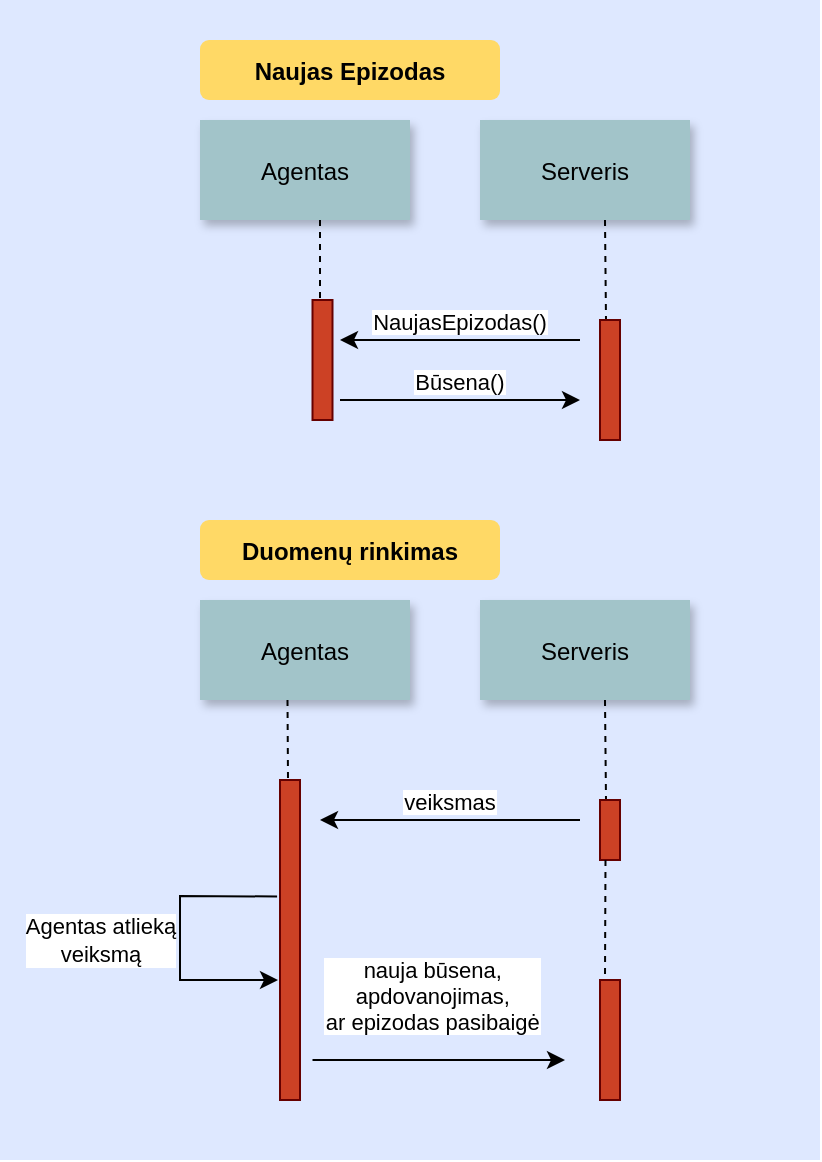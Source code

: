 <mxfile version="14.1.8" type="device"><diagram name="Page-1" id="9361dd3d-8414-5efd-6122-117bd74ce7a7"><mxGraphModel dx="302" dy="668" grid="1" gridSize="10" guides="1" tooltips="1" connect="1" arrows="1" fold="1" page="0" pageScale="1.5" pageWidth="826" pageHeight="1169" background="#ffffff" math="0" shadow="0"><root><mxCell id="0"/><mxCell id="1" parent="0"/><mxCell id="9BXOFea_jwNsVlJ3g0wG-109" value="" style="fillColor=#DEE8FF;strokeColor=none" parent="1" vertex="1"><mxGeometry x="40" y="-400" width="410" height="580" as="geometry"/></mxCell><mxCell id="9BXOFea_jwNsVlJ3g0wG-89" value="Naujas Epizodas" style="rounded=1;fontStyle=1;fillColor=#FFD966;strokeColor=none" parent="1" vertex="1"><mxGeometry x="140" y="-380" width="150" height="30" as="geometry"/></mxCell><mxCell id="9BXOFea_jwNsVlJ3g0wG-91" value="Agentas" style="shadow=1;fillColor=#A2C4C9;strokeColor=none" parent="1" vertex="1"><mxGeometry x="140" y="-340" width="105" height="50" as="geometry"/></mxCell><mxCell id="9BXOFea_jwNsVlJ3g0wG-92" value="Serveris" style="shadow=1;fillColor=#A2C4C9;strokeColor=none" parent="1" vertex="1"><mxGeometry x="280" y="-340" width="105" height="50" as="geometry"/></mxCell><mxCell id="9BXOFea_jwNsVlJ3g0wG-93" value="" style="edgeStyle=none;endArrow=none;dashed=1" parent="1" edge="1"><mxGeometry x="267.335" y="-235" width="100" height="100" as="geometry"><mxPoint x="342.5" y="-290" as="sourcePoint"/><mxPoint x="343" y="-240" as="targetPoint"/></mxGeometry></mxCell><mxCell id="9BXOFea_jwNsVlJ3g0wG-94" value="" style="edgeStyle=elbowEdgeStyle;elbow=horizontal;endArrow=none;dashed=1" parent="1" edge="1"><mxGeometry x="225.0" y="-90" width="100" height="100" as="geometry"><mxPoint x="200" y="-290" as="sourcePoint"/><mxPoint x="200" y="-250" as="targetPoint"/></mxGeometry></mxCell><mxCell id="9BXOFea_jwNsVlJ3g0wG-95" value="" style="fillColor=#CC4125;strokeColor=#660000" parent="1" vertex="1"><mxGeometry x="196.25" y="-250" width="10" height="60" as="geometry"/></mxCell><mxCell id="9BXOFea_jwNsVlJ3g0wG-96" value="" style="fillColor=#CC4125;strokeColor=#660000" parent="1" vertex="1"><mxGeometry x="340" y="-240" width="10" height="60" as="geometry"/></mxCell><mxCell id="9BXOFea_jwNsVlJ3g0wG-98" value="NaujasEpizodas()" style="edgeStyle=none;verticalLabelPosition=top;verticalAlign=bottom;" parent="1" edge="1"><mxGeometry x="222.5" y="-287.84" width="100" height="100" as="geometry"><mxPoint x="330" y="-230" as="sourcePoint"/><mxPoint x="210" y="-230" as="targetPoint"/></mxGeometry></mxCell><mxCell id="9BXOFea_jwNsVlJ3g0wG-99" value="Būsena()" style="edgeStyle=none;verticalLabelPosition=top;verticalAlign=bottom;" parent="1" edge="1"><mxGeometry x="235" y="-258.04" width="100" height="100" as="geometry"><mxPoint x="210" y="-200" as="sourcePoint"/><mxPoint x="330" y="-200" as="targetPoint"/></mxGeometry></mxCell><mxCell id="9BXOFea_jwNsVlJ3g0wG-100" value="Duomenų rinkimas" style="rounded=1;fontStyle=1;fillColor=#FFD966;strokeColor=none" parent="1" vertex="1"><mxGeometry x="140" y="-140" width="150" height="30" as="geometry"/></mxCell><mxCell id="9BXOFea_jwNsVlJ3g0wG-101" value="Agentas" style="shadow=1;fillColor=#A2C4C9;strokeColor=none" parent="1" vertex="1"><mxGeometry x="140" y="-100" width="105" height="50" as="geometry"/></mxCell><mxCell id="9BXOFea_jwNsVlJ3g0wG-102" value="Serveris" style="shadow=1;fillColor=#A2C4C9;strokeColor=none" parent="1" vertex="1"><mxGeometry x="280" y="-100" width="105" height="50" as="geometry"/></mxCell><mxCell id="9BXOFea_jwNsVlJ3g0wG-103" value="" style="edgeStyle=none;endArrow=none;dashed=1" parent="1" edge="1"><mxGeometry x="267.335" y="5" width="100" height="100" as="geometry"><mxPoint x="342.5" y="-50" as="sourcePoint"/><mxPoint x="343" as="targetPoint"/></mxGeometry></mxCell><mxCell id="9BXOFea_jwNsVlJ3g0wG-104" value="" style="edgeStyle=elbowEdgeStyle;elbow=horizontal;endArrow=none;dashed=1" parent="1" edge="1"><mxGeometry x="208.75" y="150" width="100" height="100" as="geometry"><mxPoint x="183.75" y="-50" as="sourcePoint"/><mxPoint x="183.75" y="-10" as="targetPoint"/></mxGeometry></mxCell><mxCell id="9BXOFea_jwNsVlJ3g0wG-105" value="" style="fillColor=#CC4125;strokeColor=#660000" parent="1" vertex="1"><mxGeometry x="180" y="-10" width="10" height="160" as="geometry"/></mxCell><mxCell id="9BXOFea_jwNsVlJ3g0wG-106" value="" style="fillColor=#CC4125;strokeColor=#660000" parent="1" vertex="1"><mxGeometry x="340" width="10" height="30" as="geometry"/></mxCell><mxCell id="9BXOFea_jwNsVlJ3g0wG-107" value="veiksmas" style="edgeStyle=none;verticalLabelPosition=top;verticalAlign=bottom;" parent="1" edge="1"><mxGeometry x="222.5" y="-47.84" width="100" height="100" as="geometry"><mxPoint x="330" y="10" as="sourcePoint"/><mxPoint x="200" y="10" as="targetPoint"/></mxGeometry></mxCell><mxCell id="9BXOFea_jwNsVlJ3g0wG-108" value="nauja būsena, &#10;apdovanojimas, &#10;ar epizodas pasibaigė" style="edgeStyle=none;verticalLabelPosition=top;verticalAlign=bottom;" parent="1" edge="1"><mxGeometry x="-3.75" y="40" width="100" height="100" as="geometry"><mxPoint x="196.25" y="130" as="sourcePoint"/><mxPoint x="322.5" y="130" as="targetPoint"/><mxPoint x="-3" y="-10" as="offset"/></mxGeometry></mxCell><mxCell id="9BXOFea_jwNsVlJ3g0wG-112" value="" style="fillColor=#CC4125;strokeColor=#660000" parent="1" vertex="1"><mxGeometry x="340" y="90" width="10" height="60" as="geometry"/></mxCell><mxCell id="9BXOFea_jwNsVlJ3g0wG-117" value="" style="endArrow=none;html=1;entryX=-0.145;entryY=0.364;entryDx=0;entryDy=0;entryPerimeter=0;rounded=0;endFill=0;startArrow=classic;startFill=1;labelBorderColor=none;" parent="1" target="9BXOFea_jwNsVlJ3g0wG-105" edge="1"><mxGeometry width="50" height="50" relative="1" as="geometry"><mxPoint x="179" y="90" as="sourcePoint"/><mxPoint x="150" y="45" as="targetPoint"/><Array as="points"><mxPoint x="130" y="90"/><mxPoint x="130" y="48"/></Array></mxGeometry></mxCell><mxCell id="9BXOFea_jwNsVlJ3g0wG-119" value="Agentas atlieką&lt;br&gt;veiksmą" style="edgeLabel;html=1;align=center;verticalAlign=middle;resizable=0;points=[];" parent="9BXOFea_jwNsVlJ3g0wG-117" vertex="1" connectable="0"><mxGeometry x="0.169" y="1" relative="1" as="geometry"><mxPoint x="-39" y="12.6" as="offset"/></mxGeometry></mxCell><mxCell id="9BXOFea_jwNsVlJ3g0wG-120" value="" style="edgeStyle=none;endArrow=none;dashed=1;entryX=0.25;entryY=0;entryDx=0;entryDy=0;" parent="1" target="9BXOFea_jwNsVlJ3g0wG-112" edge="1"><mxGeometry x="267.585" y="85" width="100" height="100" as="geometry"><mxPoint x="342.75" y="30" as="sourcePoint"/><mxPoint x="343.25" y="80" as="targetPoint"/></mxGeometry></mxCell></root></mxGraphModel></diagram></mxfile>